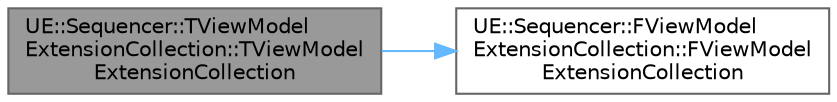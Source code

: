 digraph "UE::Sequencer::TViewModelExtensionCollection::TViewModelExtensionCollection"
{
 // INTERACTIVE_SVG=YES
 // LATEX_PDF_SIZE
  bgcolor="transparent";
  edge [fontname=Helvetica,fontsize=10,labelfontname=Helvetica,labelfontsize=10];
  node [fontname=Helvetica,fontsize=10,shape=box,height=0.2,width=0.4];
  rankdir="LR";
  Node1 [id="Node000001",label="UE::Sequencer::TViewModel\lExtensionCollection::TViewModel\lExtensionCollection",height=0.2,width=0.4,color="gray40", fillcolor="grey60", style="filled", fontcolor="black",tooltip=" "];
  Node1 -> Node2 [id="edge1_Node000001_Node000002",color="steelblue1",style="solid",tooltip=" "];
  Node2 [id="Node000002",label="UE::Sequencer::FViewModel\lExtensionCollection::FViewModel\lExtensionCollection",height=0.2,width=0.4,color="grey40", fillcolor="white", style="filled",URL="$df/dc7/structUE_1_1Sequencer_1_1FViewModelExtensionCollection.html#a7fe8727b1d1b6dc15c150174fc85356b",tooltip=" "];
}
